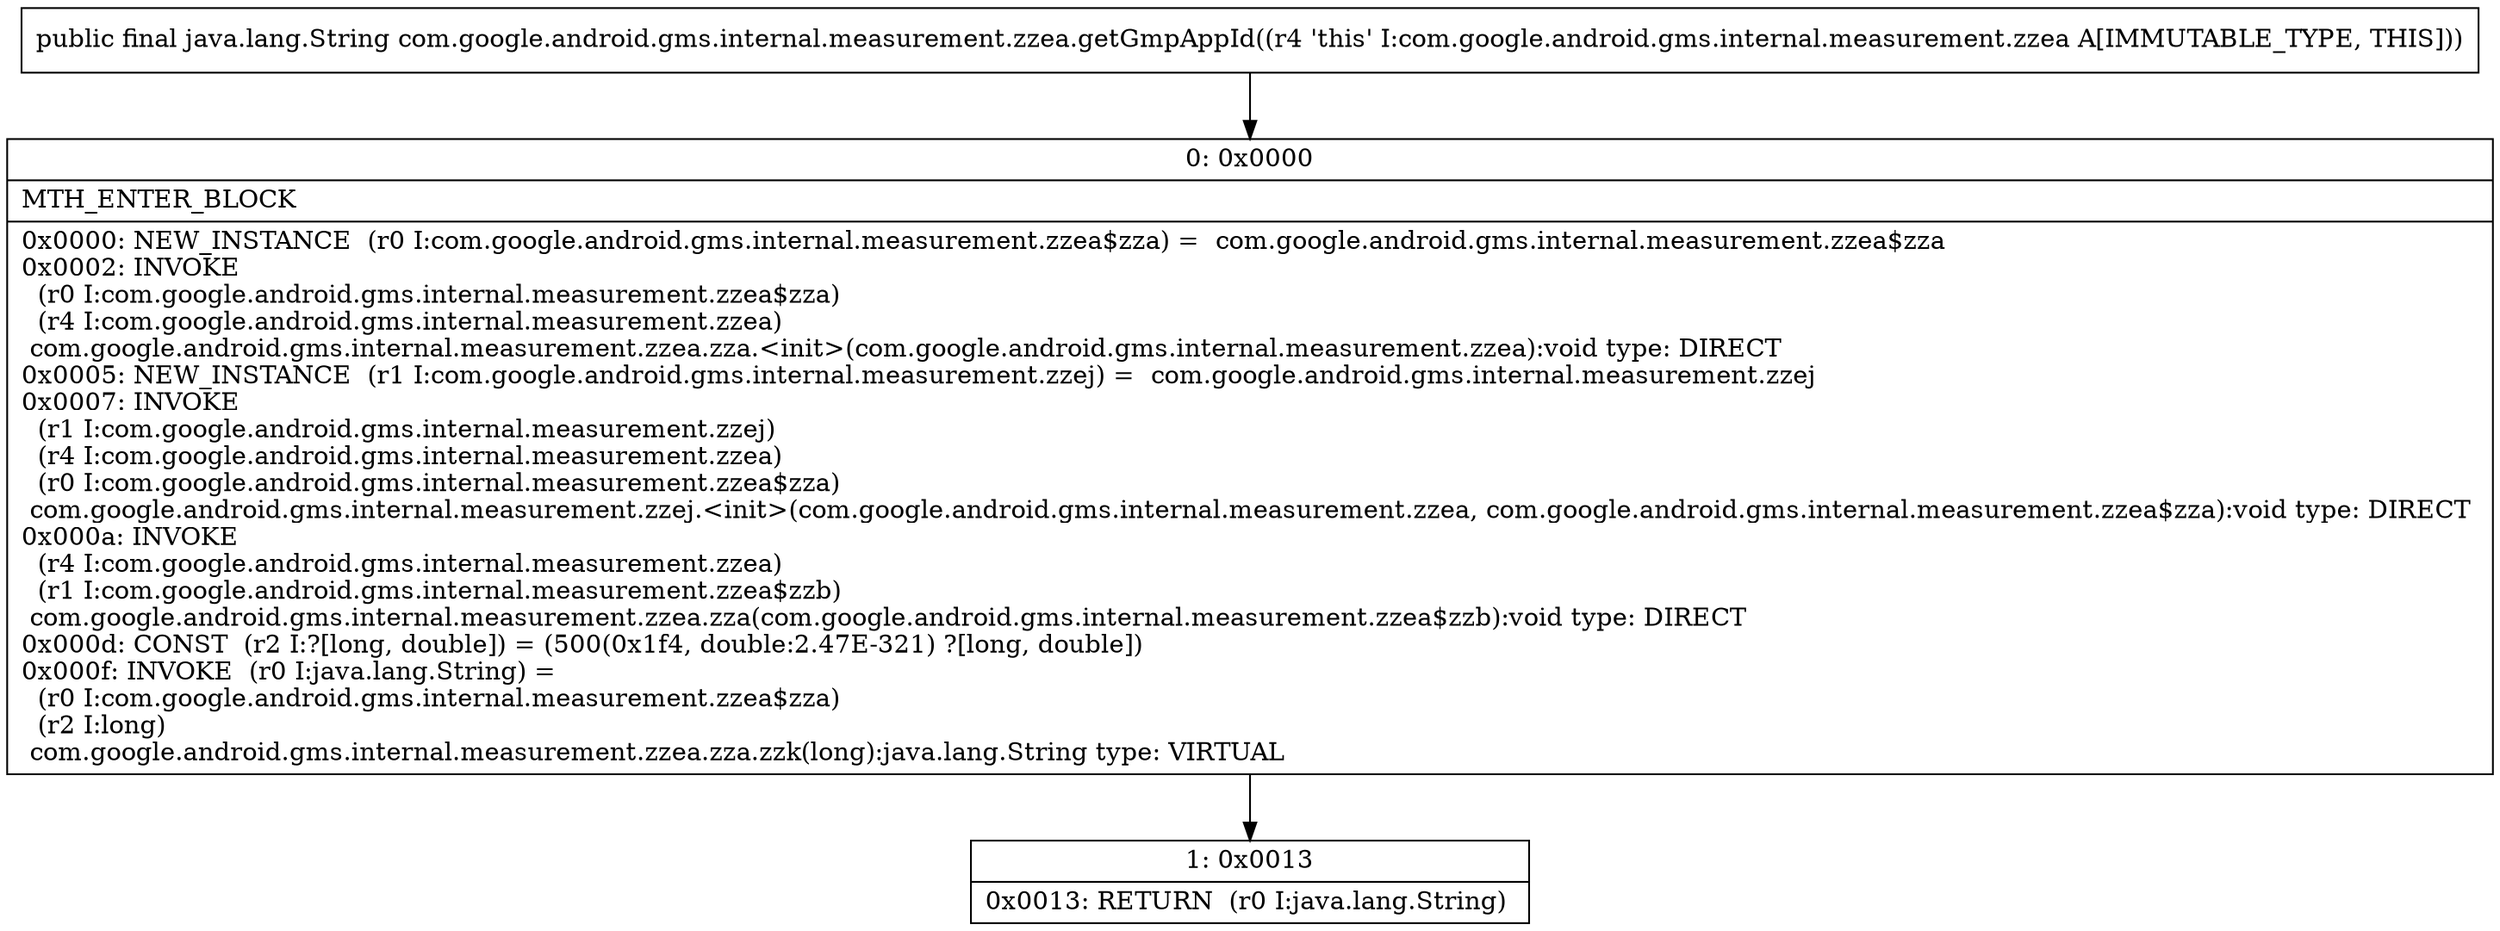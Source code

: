 digraph "CFG forcom.google.android.gms.internal.measurement.zzea.getGmpAppId()Ljava\/lang\/String;" {
Node_0 [shape=record,label="{0\:\ 0x0000|MTH_ENTER_BLOCK\l|0x0000: NEW_INSTANCE  (r0 I:com.google.android.gms.internal.measurement.zzea$zza) =  com.google.android.gms.internal.measurement.zzea$zza \l0x0002: INVOKE  \l  (r0 I:com.google.android.gms.internal.measurement.zzea$zza)\l  (r4 I:com.google.android.gms.internal.measurement.zzea)\l com.google.android.gms.internal.measurement.zzea.zza.\<init\>(com.google.android.gms.internal.measurement.zzea):void type: DIRECT \l0x0005: NEW_INSTANCE  (r1 I:com.google.android.gms.internal.measurement.zzej) =  com.google.android.gms.internal.measurement.zzej \l0x0007: INVOKE  \l  (r1 I:com.google.android.gms.internal.measurement.zzej)\l  (r4 I:com.google.android.gms.internal.measurement.zzea)\l  (r0 I:com.google.android.gms.internal.measurement.zzea$zza)\l com.google.android.gms.internal.measurement.zzej.\<init\>(com.google.android.gms.internal.measurement.zzea, com.google.android.gms.internal.measurement.zzea$zza):void type: DIRECT \l0x000a: INVOKE  \l  (r4 I:com.google.android.gms.internal.measurement.zzea)\l  (r1 I:com.google.android.gms.internal.measurement.zzea$zzb)\l com.google.android.gms.internal.measurement.zzea.zza(com.google.android.gms.internal.measurement.zzea$zzb):void type: DIRECT \l0x000d: CONST  (r2 I:?[long, double]) = (500(0x1f4, double:2.47E\-321) ?[long, double]) \l0x000f: INVOKE  (r0 I:java.lang.String) = \l  (r0 I:com.google.android.gms.internal.measurement.zzea$zza)\l  (r2 I:long)\l com.google.android.gms.internal.measurement.zzea.zza.zzk(long):java.lang.String type: VIRTUAL \l}"];
Node_1 [shape=record,label="{1\:\ 0x0013|0x0013: RETURN  (r0 I:java.lang.String) \l}"];
MethodNode[shape=record,label="{public final java.lang.String com.google.android.gms.internal.measurement.zzea.getGmpAppId((r4 'this' I:com.google.android.gms.internal.measurement.zzea A[IMMUTABLE_TYPE, THIS])) }"];
MethodNode -> Node_0;
Node_0 -> Node_1;
}

